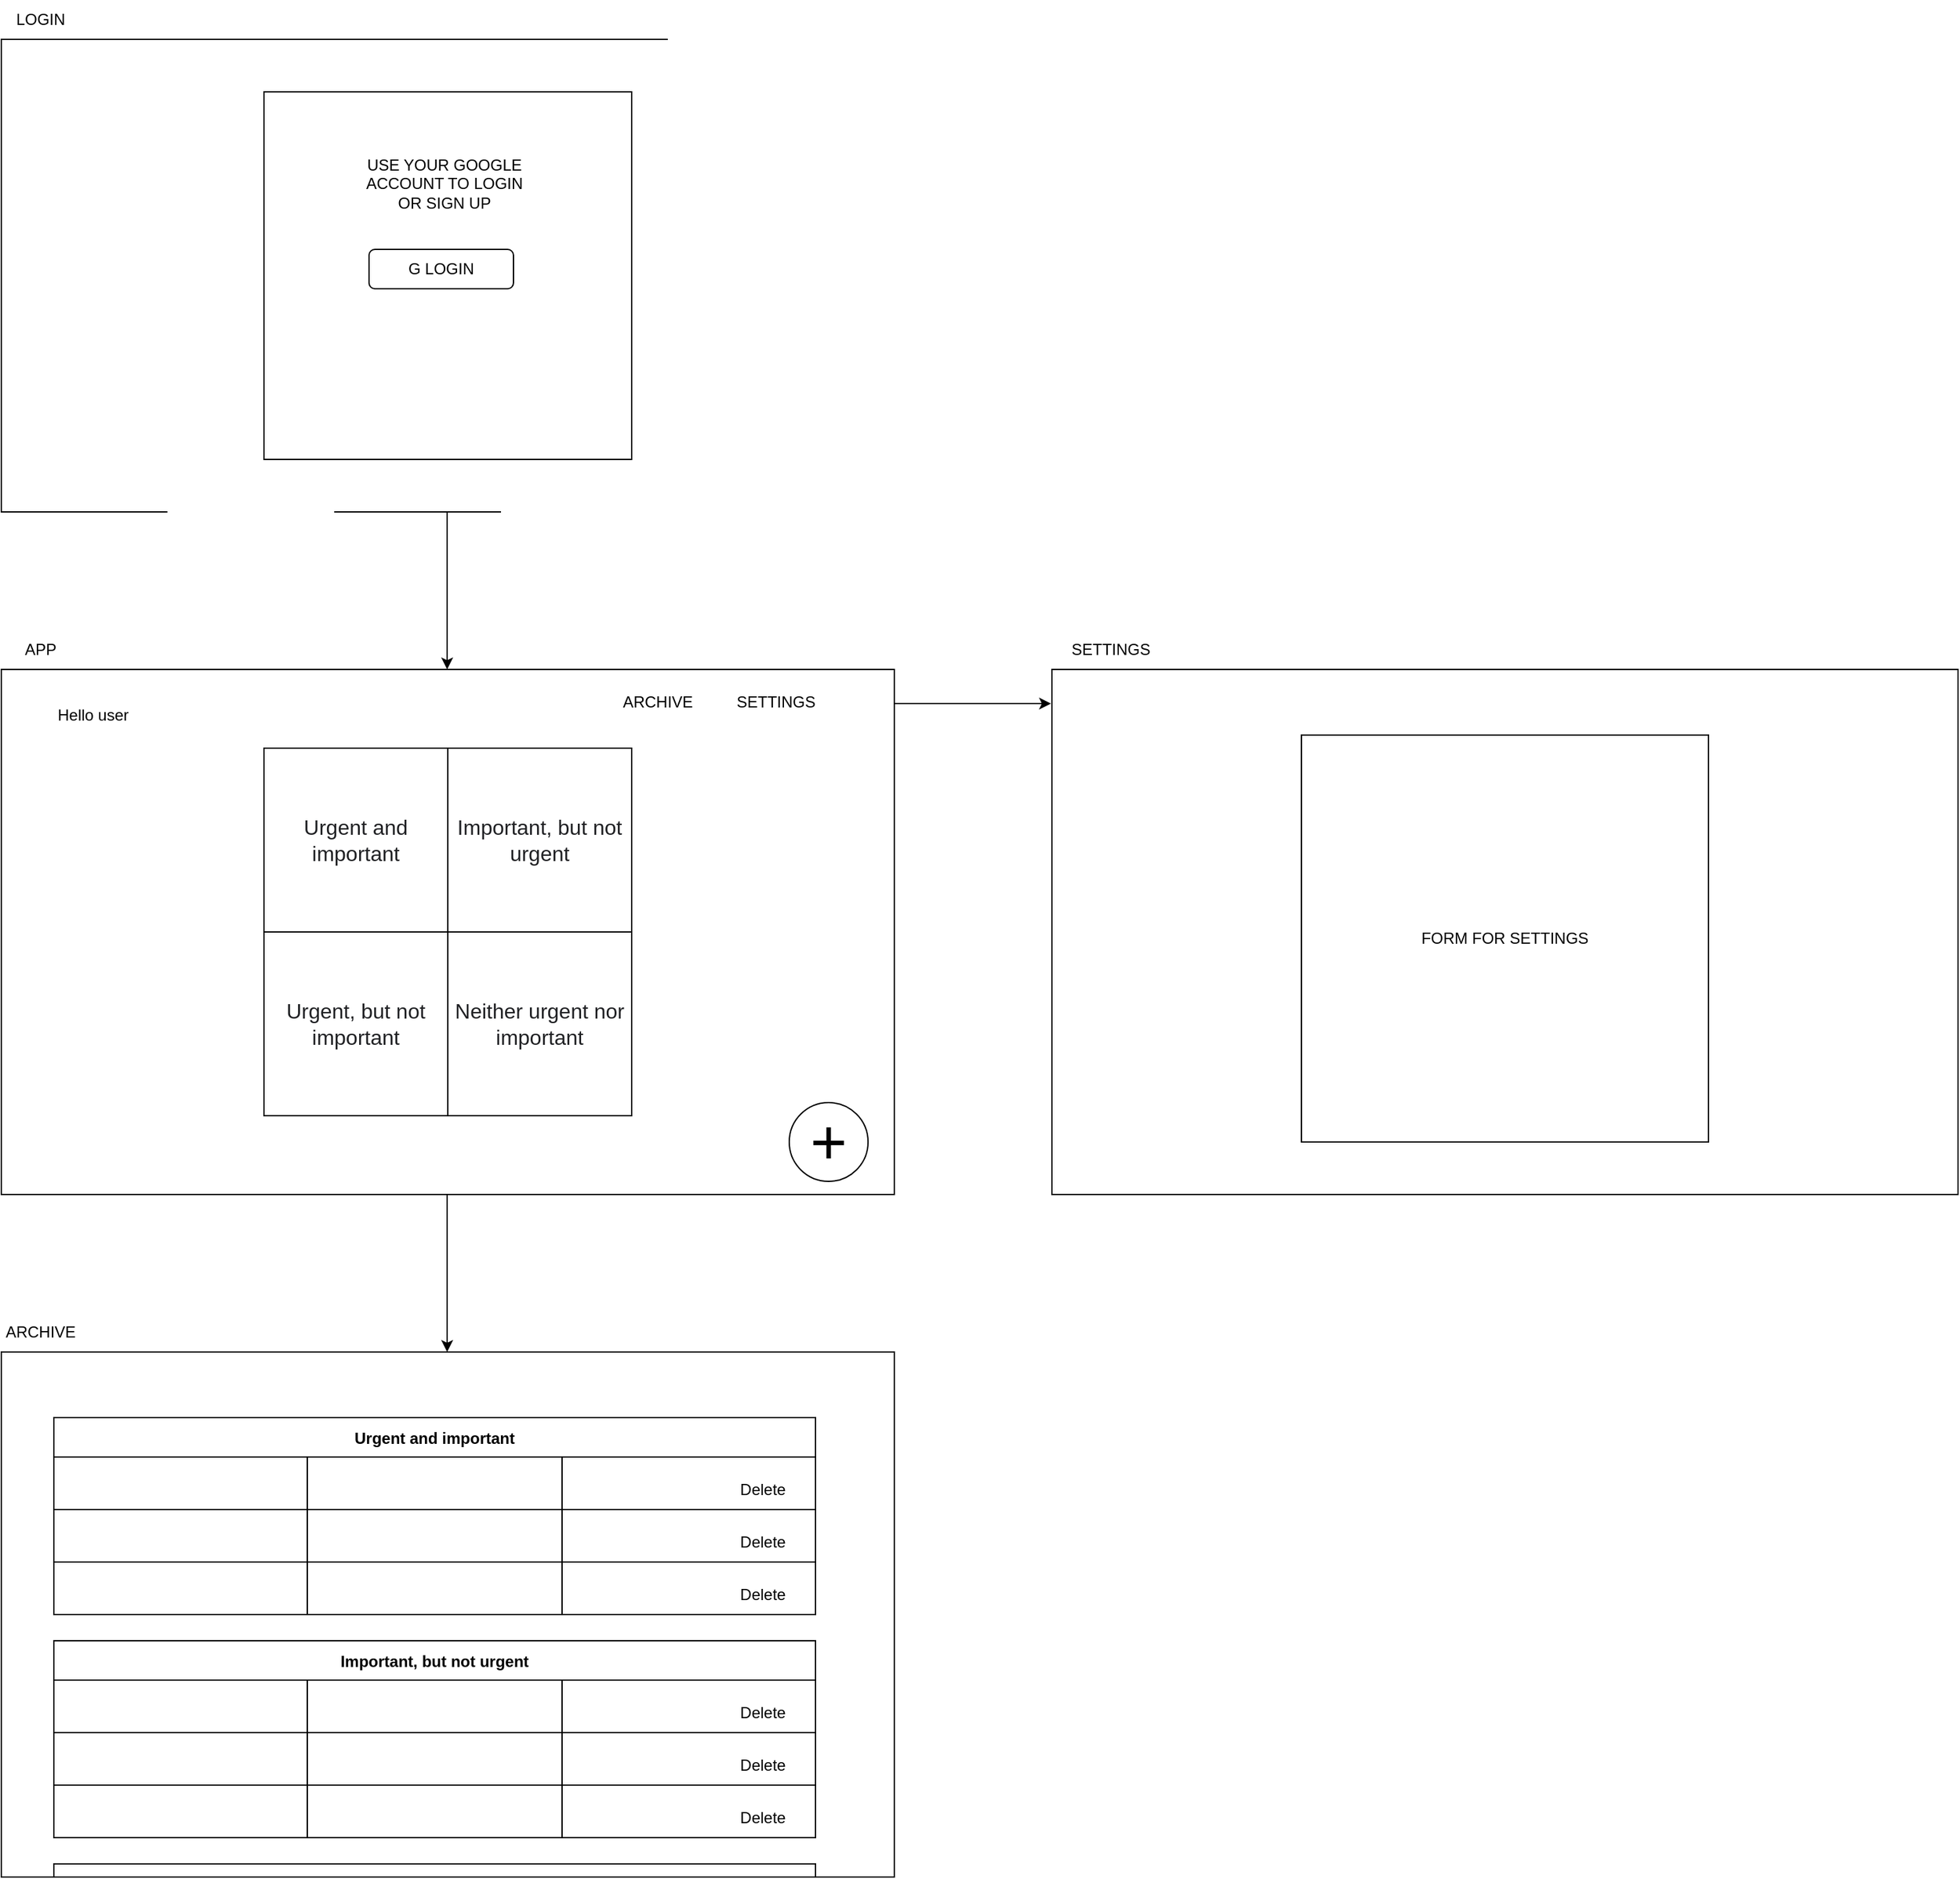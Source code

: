 <mxfile version="20.3.0" type="device" pages="2"><diagram id="X3zDMuLANKkYk9yOvpAx" name="views"><mxGraphModel dx="1847" dy="908" grid="1" gridSize="10" guides="1" tooltips="1" connect="1" arrows="1" fold="1" page="0" pageScale="1" pageWidth="827" pageHeight="1169" math="0" shadow="0"><root><mxCell id="0"/><mxCell id="1" parent="0"/><mxCell id="TIlw0GBw6Ea5R_4j9CoN-2" value="" style="rounded=0;whiteSpace=wrap;html=1;" parent="1" vertex="1"><mxGeometry x="80" y="40" width="680" height="360" as="geometry"/></mxCell><mxCell id="TIlw0GBw6Ea5R_4j9CoN-3" value="" style="whiteSpace=wrap;html=1;aspect=fixed;" parent="1" vertex="1"><mxGeometry x="280" y="80" width="280" height="280" as="geometry"/></mxCell><mxCell id="TIlw0GBw6Ea5R_4j9CoN-7" value="" style="endArrow=classic;html=1;rounded=0;" parent="1" edge="1"><mxGeometry width="50" height="50" relative="1" as="geometry"><mxPoint x="419.5" y="400" as="sourcePoint"/><mxPoint x="419.5" y="520" as="targetPoint"/></mxGeometry></mxCell><mxCell id="TIlw0GBw6Ea5R_4j9CoN-10" value="" style="rounded=0;whiteSpace=wrap;html=1;" parent="1" vertex="1"><mxGeometry x="80" y="520" width="680" height="400" as="geometry"/></mxCell><mxCell id="TIlw0GBw6Ea5R_4j9CoN-11" value="APP" style="text;html=1;strokeColor=none;fillColor=none;align=center;verticalAlign=middle;whiteSpace=wrap;rounded=0;" parent="1" vertex="1"><mxGeometry x="80" y="490" width="60" height="30" as="geometry"/></mxCell><mxCell id="TIlw0GBw6Ea5R_4j9CoN-12" value="LOGIN" style="text;html=1;strokeColor=none;fillColor=none;align=center;verticalAlign=middle;whiteSpace=wrap;rounded=0;" parent="1" vertex="1"><mxGeometry x="80" y="10" width="60" height="30" as="geometry"/></mxCell><mxCell id="TIlw0GBw6Ea5R_4j9CoN-15" value="&lt;span style=&quot;color: rgb(32, 33, 36); font-family: arial, sans-serif; font-size: 16px; text-align: left;&quot;&gt;Important, but not urgent&lt;/span&gt;" style="whiteSpace=wrap;html=1;aspect=fixed;" parent="1" vertex="1"><mxGeometry x="420" y="580" width="140" height="140" as="geometry"/></mxCell><mxCell id="TIlw0GBw6Ea5R_4j9CoN-19" value="Hello user" style="text;html=1;strokeColor=none;fillColor=none;align=center;verticalAlign=middle;whiteSpace=wrap;rounded=0;" parent="1" vertex="1"><mxGeometry x="120" y="540" width="60" height="30" as="geometry"/></mxCell><mxCell id="TIlw0GBw6Ea5R_4j9CoN-20" value="&lt;span style=&quot;color: rgb(32, 33, 36); font-family: arial, sans-serif; font-size: 16px; text-align: left;&quot;&gt;Neither urgent nor important&lt;/span&gt;" style="whiteSpace=wrap;html=1;aspect=fixed;" parent="1" vertex="1"><mxGeometry x="420" y="720" width="140" height="140" as="geometry"/></mxCell><mxCell id="cFhGgmaDzaX9z9ra0Bho-1" value="G LOGIN" style="rounded=1;whiteSpace=wrap;html=1;" parent="1" vertex="1"><mxGeometry x="360" y="200" width="110" height="30" as="geometry"/></mxCell><mxCell id="oJ7D_xkAzt8bftgaYjJd-11" value="" style="rounded=0;whiteSpace=wrap;html=1;" parent="1" vertex="1"><mxGeometry x="880" y="520" width="690" height="400" as="geometry"/></mxCell><mxCell id="oJ7D_xkAzt8bftgaYjJd-12" value="" style="endArrow=classic;html=1;rounded=0;fontSize=12;entryX=-0.001;entryY=0.065;entryDx=0;entryDy=0;entryPerimeter=0;" parent="1" target="oJ7D_xkAzt8bftgaYjJd-11" edge="1"><mxGeometry width="50" height="50" relative="1" as="geometry"><mxPoint x="760" y="546" as="sourcePoint"/><mxPoint x="1160" y="510" as="targetPoint"/></mxGeometry></mxCell><mxCell id="oJ7D_xkAzt8bftgaYjJd-13" value="SETTINGS" style="text;html=1;strokeColor=none;fillColor=none;align=center;verticalAlign=middle;whiteSpace=wrap;rounded=0;fontSize=12;" parent="1" vertex="1"><mxGeometry x="880" y="490" width="90" height="30" as="geometry"/></mxCell><mxCell id="oJ7D_xkAzt8bftgaYjJd-15" value="FORM FOR SETTINGS" style="whiteSpace=wrap;html=1;aspect=fixed;fontSize=12;" parent="1" vertex="1"><mxGeometry x="1070" y="570" width="310" height="310" as="geometry"/></mxCell><mxCell id="oJ7D_xkAzt8bftgaYjJd-16" value="SETTINGS" style="text;html=1;strokeColor=none;fillColor=none;align=center;verticalAlign=middle;whiteSpace=wrap;rounded=0;fontSize=12;" parent="1" vertex="1"><mxGeometry x="600" y="530" width="140" height="30" as="geometry"/></mxCell><mxCell id="vxCtrOkVpfuBDkTGDZt7-1" value="USE YOUR GOOGLE ACCOUNT TO LOGIN OR SIGN UP" style="text;html=1;strokeColor=none;fillColor=none;align=center;verticalAlign=middle;whiteSpace=wrap;rounded=0;" parent="1" vertex="1"><mxGeometry x="350" y="130" width="135" height="40" as="geometry"/></mxCell><mxCell id="fMePXDnWltCKt1n3ibbA-1" value="&lt;span style=&quot;color: rgb(32, 33, 36); font-family: arial, sans-serif; font-size: 16px; text-align: left;&quot;&gt;Urgent and important&lt;/span&gt;" style="whiteSpace=wrap;html=1;aspect=fixed;" vertex="1" parent="1"><mxGeometry x="280" y="580" width="140" height="140" as="geometry"/></mxCell><mxCell id="fMePXDnWltCKt1n3ibbA-2" value="&lt;span style=&quot;color: rgb(32, 33, 36); font-family: arial, sans-serif; font-size: 16px; text-align: left;&quot;&gt;Urgent, but not important&lt;/span&gt;" style="whiteSpace=wrap;html=1;aspect=fixed;" vertex="1" parent="1"><mxGeometry x="280" y="720" width="140" height="140" as="geometry"/></mxCell><mxCell id="fMePXDnWltCKt1n3ibbA-3" value="&lt;font style=&quot;font-size: 48px;&quot;&gt;+&lt;/font&gt;" style="ellipse;whiteSpace=wrap;html=1;aspect=fixed;" vertex="1" parent="1"><mxGeometry x="680" y="850" width="60" height="60" as="geometry"/></mxCell><mxCell id="fMePXDnWltCKt1n3ibbA-8" value="ARCHIVE" style="text;html=1;strokeColor=none;fillColor=none;align=center;verticalAlign=middle;whiteSpace=wrap;rounded=0;fontSize=12;" vertex="1" parent="1"><mxGeometry x="550" y="530" width="60" height="30" as="geometry"/></mxCell><mxCell id="fMePXDnWltCKt1n3ibbA-10" value="" style="endArrow=classic;html=1;rounded=0;" edge="1" parent="1"><mxGeometry width="50" height="50" relative="1" as="geometry"><mxPoint x="419.5" y="920" as="sourcePoint"/><mxPoint x="419.5" y="1040" as="targetPoint"/></mxGeometry></mxCell><mxCell id="fMePXDnWltCKt1n3ibbA-11" value="" style="rounded=0;whiteSpace=wrap;html=1;" vertex="1" parent="1"><mxGeometry x="80" y="1040" width="680" height="400" as="geometry"/></mxCell><mxCell id="fMePXDnWltCKt1n3ibbA-12" value="ARCHIVE" style="text;html=1;strokeColor=none;fillColor=none;align=center;verticalAlign=middle;whiteSpace=wrap;rounded=0;fontSize=12;" vertex="1" parent="1"><mxGeometry x="80" y="1010" width="60" height="30" as="geometry"/></mxCell><mxCell id="fMePXDnWltCKt1n3ibbA-13" value="Urgent and important" style="shape=table;startSize=30;container=1;collapsible=0;childLayout=tableLayout;fontStyle=1;align=center;fontSize=12;" vertex="1" parent="1"><mxGeometry x="120" y="1090" width="580" height="150" as="geometry"/></mxCell><mxCell id="fMePXDnWltCKt1n3ibbA-14" value="" style="shape=tableRow;horizontal=0;startSize=0;swimlaneHead=0;swimlaneBody=0;top=0;left=0;bottom=0;right=0;collapsible=0;dropTarget=0;fillColor=none;points=[[0,0.5],[1,0.5]];portConstraint=eastwest;fontSize=12;" vertex="1" parent="fMePXDnWltCKt1n3ibbA-13"><mxGeometry y="30" width="580" height="40" as="geometry"/></mxCell><mxCell id="fMePXDnWltCKt1n3ibbA-15" value="" style="shape=partialRectangle;html=1;whiteSpace=wrap;connectable=0;fillColor=none;top=0;left=0;bottom=0;right=0;overflow=hidden;fontSize=12;" vertex="1" parent="fMePXDnWltCKt1n3ibbA-14"><mxGeometry width="193" height="40" as="geometry"><mxRectangle width="193" height="40" as="alternateBounds"/></mxGeometry></mxCell><mxCell id="fMePXDnWltCKt1n3ibbA-16" value="" style="shape=partialRectangle;html=1;whiteSpace=wrap;connectable=0;fillColor=none;top=0;left=0;bottom=0;right=0;overflow=hidden;fontSize=12;" vertex="1" parent="fMePXDnWltCKt1n3ibbA-14"><mxGeometry x="193" width="194" height="40" as="geometry"><mxRectangle width="194" height="40" as="alternateBounds"/></mxGeometry></mxCell><mxCell id="fMePXDnWltCKt1n3ibbA-17" value="" style="shape=partialRectangle;html=1;whiteSpace=wrap;connectable=0;fillColor=none;top=0;left=0;bottom=0;right=0;overflow=hidden;fontSize=12;" vertex="1" parent="fMePXDnWltCKt1n3ibbA-14"><mxGeometry x="387" width="193" height="40" as="geometry"><mxRectangle width="193" height="40" as="alternateBounds"/></mxGeometry></mxCell><mxCell id="fMePXDnWltCKt1n3ibbA-18" value="" style="shape=tableRow;horizontal=0;startSize=0;swimlaneHead=0;swimlaneBody=0;top=0;left=0;bottom=0;right=0;collapsible=0;dropTarget=0;fillColor=none;points=[[0,0.5],[1,0.5]];portConstraint=eastwest;fontSize=12;" vertex="1" parent="fMePXDnWltCKt1n3ibbA-13"><mxGeometry y="70" width="580" height="40" as="geometry"/></mxCell><mxCell id="fMePXDnWltCKt1n3ibbA-19" value="" style="shape=partialRectangle;html=1;whiteSpace=wrap;connectable=0;fillColor=none;top=0;left=0;bottom=0;right=0;overflow=hidden;fontSize=12;" vertex="1" parent="fMePXDnWltCKt1n3ibbA-18"><mxGeometry width="193" height="40" as="geometry"><mxRectangle width="193" height="40" as="alternateBounds"/></mxGeometry></mxCell><mxCell id="fMePXDnWltCKt1n3ibbA-20" value="" style="shape=partialRectangle;html=1;whiteSpace=wrap;connectable=0;fillColor=none;top=0;left=0;bottom=0;right=0;overflow=hidden;fontSize=12;" vertex="1" parent="fMePXDnWltCKt1n3ibbA-18"><mxGeometry x="193" width="194" height="40" as="geometry"><mxRectangle width="194" height="40" as="alternateBounds"/></mxGeometry></mxCell><mxCell id="fMePXDnWltCKt1n3ibbA-21" value="" style="shape=partialRectangle;html=1;whiteSpace=wrap;connectable=0;fillColor=none;top=0;left=0;bottom=0;right=0;overflow=hidden;fontSize=12;" vertex="1" parent="fMePXDnWltCKt1n3ibbA-18"><mxGeometry x="387" width="193" height="40" as="geometry"><mxRectangle width="193" height="40" as="alternateBounds"/></mxGeometry></mxCell><mxCell id="fMePXDnWltCKt1n3ibbA-22" value="" style="shape=tableRow;horizontal=0;startSize=0;swimlaneHead=0;swimlaneBody=0;top=0;left=0;bottom=0;right=0;collapsible=0;dropTarget=0;fillColor=none;points=[[0,0.5],[1,0.5]];portConstraint=eastwest;fontSize=12;" vertex="1" parent="fMePXDnWltCKt1n3ibbA-13"><mxGeometry y="110" width="580" height="40" as="geometry"/></mxCell><mxCell id="fMePXDnWltCKt1n3ibbA-23" value="" style="shape=partialRectangle;html=1;whiteSpace=wrap;connectable=0;fillColor=none;top=0;left=0;bottom=0;right=0;overflow=hidden;fontSize=12;" vertex="1" parent="fMePXDnWltCKt1n3ibbA-22"><mxGeometry width="193" height="40" as="geometry"><mxRectangle width="193" height="40" as="alternateBounds"/></mxGeometry></mxCell><mxCell id="fMePXDnWltCKt1n3ibbA-24" value="" style="shape=partialRectangle;html=1;whiteSpace=wrap;connectable=0;fillColor=none;top=0;left=0;bottom=0;right=0;overflow=hidden;fontSize=12;" vertex="1" parent="fMePXDnWltCKt1n3ibbA-22"><mxGeometry x="193" width="194" height="40" as="geometry"><mxRectangle width="194" height="40" as="alternateBounds"/></mxGeometry></mxCell><mxCell id="fMePXDnWltCKt1n3ibbA-25" value="" style="shape=partialRectangle;html=1;whiteSpace=wrap;connectable=0;fillColor=none;top=0;left=0;bottom=0;right=0;overflow=hidden;fontSize=12;" vertex="1" parent="fMePXDnWltCKt1n3ibbA-22"><mxGeometry x="387" width="193" height="40" as="geometry"><mxRectangle width="193" height="40" as="alternateBounds"/></mxGeometry></mxCell><mxCell id="fMePXDnWltCKt1n3ibbA-26" value="Important, but not urgent" style="shape=table;startSize=30;container=1;collapsible=0;childLayout=tableLayout;fontStyle=1;align=center;fontSize=12;" vertex="1" parent="1"><mxGeometry x="120" y="1260" width="580" height="150" as="geometry"/></mxCell><mxCell id="fMePXDnWltCKt1n3ibbA-27" value="" style="shape=tableRow;horizontal=0;startSize=0;swimlaneHead=0;swimlaneBody=0;top=0;left=0;bottom=0;right=0;collapsible=0;dropTarget=0;fillColor=none;points=[[0,0.5],[1,0.5]];portConstraint=eastwest;fontSize=12;" vertex="1" parent="fMePXDnWltCKt1n3ibbA-26"><mxGeometry y="30" width="580" height="40" as="geometry"/></mxCell><mxCell id="fMePXDnWltCKt1n3ibbA-28" value="" style="shape=partialRectangle;html=1;whiteSpace=wrap;connectable=0;fillColor=none;top=0;left=0;bottom=0;right=0;overflow=hidden;fontSize=12;" vertex="1" parent="fMePXDnWltCKt1n3ibbA-27"><mxGeometry width="193" height="40" as="geometry"><mxRectangle width="193" height="40" as="alternateBounds"/></mxGeometry></mxCell><mxCell id="fMePXDnWltCKt1n3ibbA-29" value="" style="shape=partialRectangle;html=1;whiteSpace=wrap;connectable=0;fillColor=none;top=0;left=0;bottom=0;right=0;overflow=hidden;fontSize=12;" vertex="1" parent="fMePXDnWltCKt1n3ibbA-27"><mxGeometry x="193" width="194" height="40" as="geometry"><mxRectangle width="194" height="40" as="alternateBounds"/></mxGeometry></mxCell><mxCell id="fMePXDnWltCKt1n3ibbA-30" value="" style="shape=partialRectangle;html=1;whiteSpace=wrap;connectable=0;fillColor=none;top=0;left=0;bottom=0;right=0;overflow=hidden;fontSize=12;" vertex="1" parent="fMePXDnWltCKt1n3ibbA-27"><mxGeometry x="387" width="193" height="40" as="geometry"><mxRectangle width="193" height="40" as="alternateBounds"/></mxGeometry></mxCell><mxCell id="fMePXDnWltCKt1n3ibbA-31" value="" style="shape=tableRow;horizontal=0;startSize=0;swimlaneHead=0;swimlaneBody=0;top=0;left=0;bottom=0;right=0;collapsible=0;dropTarget=0;fillColor=none;points=[[0,0.5],[1,0.5]];portConstraint=eastwest;fontSize=12;" vertex="1" parent="fMePXDnWltCKt1n3ibbA-26"><mxGeometry y="70" width="580" height="40" as="geometry"/></mxCell><mxCell id="fMePXDnWltCKt1n3ibbA-32" value="" style="shape=partialRectangle;html=1;whiteSpace=wrap;connectable=0;fillColor=none;top=0;left=0;bottom=0;right=0;overflow=hidden;fontSize=12;" vertex="1" parent="fMePXDnWltCKt1n3ibbA-31"><mxGeometry width="193" height="40" as="geometry"><mxRectangle width="193" height="40" as="alternateBounds"/></mxGeometry></mxCell><mxCell id="fMePXDnWltCKt1n3ibbA-33" value="" style="shape=partialRectangle;html=1;whiteSpace=wrap;connectable=0;fillColor=none;top=0;left=0;bottom=0;right=0;overflow=hidden;fontSize=12;" vertex="1" parent="fMePXDnWltCKt1n3ibbA-31"><mxGeometry x="193" width="194" height="40" as="geometry"><mxRectangle width="194" height="40" as="alternateBounds"/></mxGeometry></mxCell><mxCell id="fMePXDnWltCKt1n3ibbA-34" value="" style="shape=partialRectangle;html=1;whiteSpace=wrap;connectable=0;fillColor=none;top=0;left=0;bottom=0;right=0;overflow=hidden;fontSize=12;" vertex="1" parent="fMePXDnWltCKt1n3ibbA-31"><mxGeometry x="387" width="193" height="40" as="geometry"><mxRectangle width="193" height="40" as="alternateBounds"/></mxGeometry></mxCell><mxCell id="fMePXDnWltCKt1n3ibbA-35" value="" style="shape=tableRow;horizontal=0;startSize=0;swimlaneHead=0;swimlaneBody=0;top=0;left=0;bottom=0;right=0;collapsible=0;dropTarget=0;fillColor=none;points=[[0,0.5],[1,0.5]];portConstraint=eastwest;fontSize=12;" vertex="1" parent="fMePXDnWltCKt1n3ibbA-26"><mxGeometry y="110" width="580" height="40" as="geometry"/></mxCell><mxCell id="fMePXDnWltCKt1n3ibbA-36" value="" style="shape=partialRectangle;html=1;whiteSpace=wrap;connectable=0;fillColor=none;top=0;left=0;bottom=0;right=0;overflow=hidden;fontSize=12;" vertex="1" parent="fMePXDnWltCKt1n3ibbA-35"><mxGeometry width="193" height="40" as="geometry"><mxRectangle width="193" height="40" as="alternateBounds"/></mxGeometry></mxCell><mxCell id="fMePXDnWltCKt1n3ibbA-37" value="" style="shape=partialRectangle;html=1;whiteSpace=wrap;connectable=0;fillColor=none;top=0;left=0;bottom=0;right=0;overflow=hidden;fontSize=12;" vertex="1" parent="fMePXDnWltCKt1n3ibbA-35"><mxGeometry x="193" width="194" height="40" as="geometry"><mxRectangle width="194" height="40" as="alternateBounds"/></mxGeometry></mxCell><mxCell id="fMePXDnWltCKt1n3ibbA-38" value="" style="shape=partialRectangle;html=1;whiteSpace=wrap;connectable=0;fillColor=none;top=0;left=0;bottom=0;right=0;overflow=hidden;fontSize=12;" vertex="1" parent="fMePXDnWltCKt1n3ibbA-35"><mxGeometry x="387" width="193" height="40" as="geometry"><mxRectangle width="193" height="40" as="alternateBounds"/></mxGeometry></mxCell><mxCell id="fMePXDnWltCKt1n3ibbA-39" value="" style="rounded=0;whiteSpace=wrap;html=1;fontSize=12;" vertex="1" parent="1"><mxGeometry x="120" y="1430" width="580" height="10" as="geometry"/></mxCell><mxCell id="fMePXDnWltCKt1n3ibbA-40" value="Delete" style="text;html=1;strokeColor=none;fillColor=none;align=center;verticalAlign=middle;whiteSpace=wrap;rounded=0;fontSize=12;" vertex="1" parent="1"><mxGeometry x="630" y="1130" width="60" height="30" as="geometry"/></mxCell><mxCell id="fMePXDnWltCKt1n3ibbA-41" value="Delete" style="text;html=1;strokeColor=none;fillColor=none;align=center;verticalAlign=middle;whiteSpace=wrap;rounded=0;fontSize=12;" vertex="1" parent="1"><mxGeometry x="630" y="1170" width="60" height="30" as="geometry"/></mxCell><mxCell id="fMePXDnWltCKt1n3ibbA-42" value="Delete" style="text;html=1;strokeColor=none;fillColor=none;align=center;verticalAlign=middle;whiteSpace=wrap;rounded=0;fontSize=12;" vertex="1" parent="1"><mxGeometry x="630" y="1210" width="60" height="30" as="geometry"/></mxCell><mxCell id="fMePXDnWltCKt1n3ibbA-43" value="Delete" style="text;html=1;strokeColor=none;fillColor=none;align=center;verticalAlign=middle;whiteSpace=wrap;rounded=0;fontSize=12;" vertex="1" parent="1"><mxGeometry x="630" y="1300" width="60" height="30" as="geometry"/></mxCell><mxCell id="fMePXDnWltCKt1n3ibbA-44" value="Delete" style="text;html=1;strokeColor=none;fillColor=none;align=center;verticalAlign=middle;whiteSpace=wrap;rounded=0;fontSize=12;" vertex="1" parent="1"><mxGeometry x="630" y="1340" width="60" height="30" as="geometry"/></mxCell><mxCell id="fMePXDnWltCKt1n3ibbA-45" value="Delete" style="text;html=1;strokeColor=none;fillColor=none;align=center;verticalAlign=middle;whiteSpace=wrap;rounded=0;fontSize=12;" vertex="1" parent="1"><mxGeometry x="630" y="1380" width="60" height="30" as="geometry"/></mxCell></root></mxGraphModel></diagram><diagram id="WP99Ju8_EeMMAoc79vZs" name="collections for db"><mxGraphModel dx="1108" dy="545" grid="1" gridSize="10" guides="1" tooltips="1" connect="1" arrows="1" fold="1" page="1" pageScale="1" pageWidth="827" pageHeight="1169" math="0" shadow="0"><root><mxCell id="0"/><mxCell id="1" parent="0"/><mxCell id="6agPfM_Nedvh74NrdvMu-1" value="" style="rounded=0;whiteSpace=wrap;html=1;" parent="1" vertex="1"><mxGeometry x="40" y="40" width="160" height="400" as="geometry"/></mxCell><mxCell id="6agPfM_Nedvh74NrdvMu-12" value="users" style="swimlane;fontStyle=0;childLayout=stackLayout;horizontal=1;startSize=30;horizontalStack=0;resizeParent=1;resizeParentMax=0;resizeLast=0;collapsible=1;marginBottom=0;" parent="1" vertex="1"><mxGeometry x="50" y="60" width="140" height="150" as="geometry"/></mxCell><mxCell id="6agPfM_Nedvh74NrdvMu-13" value="userId" style="text;strokeColor=none;fillColor=none;align=left;verticalAlign=middle;spacingLeft=4;spacingRight=4;overflow=hidden;points=[[0,0.5],[1,0.5]];portConstraint=eastwest;rotatable=0;" parent="6agPfM_Nedvh74NrdvMu-12" vertex="1"><mxGeometry y="30" width="140" height="30" as="geometry"/></mxCell><mxCell id="6agPfM_Nedvh74NrdvMu-17" value="name" style="text;strokeColor=none;fillColor=none;align=left;verticalAlign=middle;spacingLeft=4;spacingRight=4;overflow=hidden;points=[[0,0.5],[1,0.5]];portConstraint=eastwest;rotatable=0;" parent="6agPfM_Nedvh74NrdvMu-12" vertex="1"><mxGeometry y="60" width="140" height="30" as="geometry"/></mxCell><mxCell id="6agPfM_Nedvh74NrdvMu-14" value="last name" style="text;strokeColor=none;fillColor=none;align=left;verticalAlign=middle;spacingLeft=4;spacingRight=4;overflow=hidden;points=[[0,0.5],[1,0.5]];portConstraint=eastwest;rotatable=0;" parent="6agPfM_Nedvh74NrdvMu-12" vertex="1"><mxGeometry y="90" width="140" height="30" as="geometry"/></mxCell><mxCell id="6agPfM_Nedvh74NrdvMu-15" value="email" style="text;strokeColor=none;fillColor=none;align=left;verticalAlign=middle;spacingLeft=4;spacingRight=4;overflow=hidden;points=[[0,0.5],[1,0.5]];portConstraint=eastwest;rotatable=0;" parent="6agPfM_Nedvh74NrdvMu-12" vertex="1"><mxGeometry y="120" width="140" height="30" as="geometry"/></mxCell><mxCell id="6agPfM_Nedvh74NrdvMu-18" value="" style="rounded=0;whiteSpace=wrap;html=1;" parent="1" vertex="1"><mxGeometry x="240" y="40" width="160" height="400" as="geometry"/></mxCell><mxCell id="6agPfM_Nedvh74NrdvMu-19" value="todos" style="swimlane;fontStyle=0;childLayout=stackLayout;horizontal=1;startSize=30;horizontalStack=0;resizeParent=1;resizeParentMax=0;resizeLast=0;collapsible=1;marginBottom=0;" parent="1" vertex="1"><mxGeometry x="250" y="60" width="140" height="180" as="geometry"/></mxCell><mxCell id="6agPfM_Nedvh74NrdvMu-20" value="createdBy:userId" style="text;strokeColor=none;fillColor=none;align=left;verticalAlign=middle;spacingLeft=4;spacingRight=4;overflow=hidden;points=[[0,0.5],[1,0.5]];portConstraint=eastwest;rotatable=0;" parent="6agPfM_Nedvh74NrdvMu-19" vertex="1"><mxGeometry y="30" width="140" height="30" as="geometry"/></mxCell><mxCell id="6agPfM_Nedvh74NrdvMu-21" value="task" style="text;strokeColor=none;fillColor=none;align=left;verticalAlign=middle;spacingLeft=4;spacingRight=4;overflow=hidden;points=[[0,0.5],[1,0.5]];portConstraint=eastwest;rotatable=0;" parent="6agPfM_Nedvh74NrdvMu-19" vertex="1"><mxGeometry y="60" width="140" height="30" as="geometry"/></mxCell><mxCell id="6agPfM_Nedvh74NrdvMu-22" value="category" style="text;strokeColor=none;fillColor=none;align=left;verticalAlign=middle;spacingLeft=4;spacingRight=4;overflow=hidden;points=[[0,0.5],[1,0.5]];portConstraint=eastwest;rotatable=0;" parent="6agPfM_Nedvh74NrdvMu-19" vertex="1"><mxGeometry y="90" width="140" height="30" as="geometry"/></mxCell><mxCell id="6agPfM_Nedvh74NrdvMu-23" value="archived:true/false" style="text;strokeColor=none;fillColor=none;align=left;verticalAlign=middle;spacingLeft=4;spacingRight=4;overflow=hidden;points=[[0,0.5],[1,0.5]];portConstraint=eastwest;rotatable=0;" parent="6agPfM_Nedvh74NrdvMu-19" vertex="1"><mxGeometry y="120" width="140" height="30" as="geometry"/></mxCell><mxCell id="6agPfM_Nedvh74NrdvMu-24" value="date" style="text;strokeColor=none;fillColor=none;align=left;verticalAlign=middle;spacingLeft=4;spacingRight=4;overflow=hidden;points=[[0,0.5],[1,0.5]];portConstraint=eastwest;rotatable=0;" parent="6agPfM_Nedvh74NrdvMu-19" vertex="1"><mxGeometry y="150" width="140" height="30" as="geometry"/></mxCell></root></mxGraphModel></diagram></mxfile>